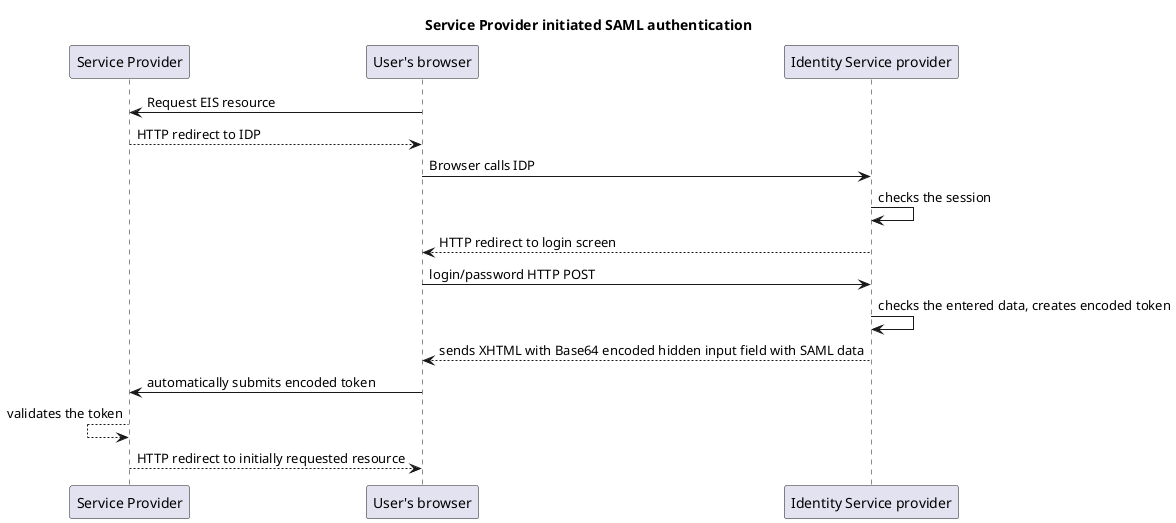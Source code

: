 @startuml
title Service Provider initiated SAML authentication
"Service Provider" as SP <- "User's browser" as user: Request EIS resource
SP --> "User's browser" as user: HTTP redirect to IDP
"User's browser" as user -> "Identity Service provider" as IDP: Browser calls IDP
IDP -> IDP: checks the session
"User's browser" as user <-- IDP: HTTP redirect to login screen
"User's browser" as user -> IDP: login/password HTTP POST
IDP -> IDP: checks the entered data, creates encoded token
"User's browser" as user <-- IDP: sends XHTML with Base64 encoded hidden input field with SAML data
SP <- "User's browser" as user: automatically submits encoded token
SP <-- SP: validates the token
SP --> "User's browser" as user: HTTP redirect to initially requested resource
@enduml